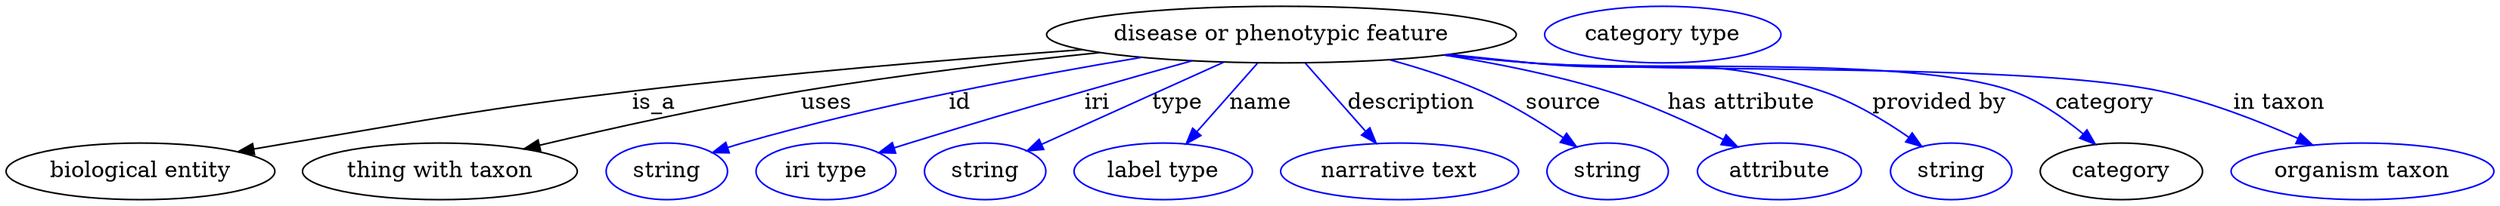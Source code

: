 digraph {
	graph [bb="0,0,1575.3,123"];
	node [label="\N"];
	"disease or phenotypic feature"	[height=0.5,
		label="disease or phenotypic feature",
		pos="808.14,105",
		width=4.1344];
	"biological entity"	[height=0.5,
		pos="85.142,18",
		width=2.3651];
	"disease or phenotypic feature" -> "biological entity"	[label=is_a,
		lp="410.14,61.5",
		pos="e,147.04,30.448 681.7,95.434 600.07,89.368 491.67,80.308 396.14,69 299.27,57.532 275.37,52.015 179.14,36 172,34.811 164.56,33.534 \
157.13,32.232"];
	"thing with taxon"	[height=0.5,
		pos="275.14,18",
		width=2.4192];
	"disease or phenotypic feature" -> "thing with taxon"	[label=uses,
		lp="519.64,61.5",
		pos="e,328.74,32.37 692.98,93.575 635.71,87.683 565.57,79.4 503.14,69 447.1,59.663 384.05,45.555 338.48,34.703"];
	id	[color=blue,
		height=0.5,
		label=string,
		pos="418.14,18",
		width=1.0652];
	"disease or phenotypic feature" -> id	[color=blue,
		label=id,
		lp="604.14,61.5",
		pos="e,447.15,29.922 719.69,90.522 650.07,78.932 550.98,60.254 466.14,36 463.04,35.113 459.85,34.133 456.65,33.106",
		style=solid];
	iri	[color=blue,
		height=0.5,
		label="iri type",
		pos="519.14,18",
		width=1.2277];
	"disease or phenotypic feature" -> iri	[color=blue,
		label=iri,
		lp="691.14,61.5",
		pos="e,552.82,29.681 751.14,88.279 729.79,82.326 705.33,75.433 683.14,69 634.12,54.785 621.93,50.997 573.14,36 569.65,34.926 566.03,33.805 \
562.4,32.674",
		style=solid];
	type	[color=blue,
		height=0.5,
		label=string,
		pos="620.14,18",
		width=1.0652];
	"disease or phenotypic feature" -> type	[color=blue,
		label=type,
		lp="742.14,61.5",
		pos="e,646.73,31.023 771.45,87.409 738.09,72.327 689.16,50.204 656.05,35.234",
		style=solid];
	name	[color=blue,
		height=0.5,
		label="label type",
		pos="733.14,18",
		width=1.5707];
	"disease or phenotypic feature" -> name	[color=blue,
		label=name,
		lp="795.14,61.5",
		pos="e,747.79,35.597 792.97,86.799 781.94,74.309 766.88,57.236 754.63,43.348",
		style=solid];
	description	[color=blue,
		height=0.5,
		label="narrative text",
		pos="883.14,18",
		width=2.0943];
	"disease or phenotypic feature" -> description	[color=blue,
		label=description,
		lp="890.64,61.5",
		pos="e,868.24,35.885 823.32,86.799 834.27,74.39 849.21,57.458 861.42,43.618",
		style=solid];
	source	[color=blue,
		height=0.5,
		label=string,
		pos="1015.1,18",
		width=1.0652];
	"disease or phenotypic feature" -> source	[color=blue,
		label=source,
		lp="987.14,61.5",
		pos="e,995.33,33.664 876.63,89.018 895.95,83.756 916.71,77.092 935.14,69 953.32,61.018 972.22,49.386 987.08,39.349",
		style=solid];
	"has attribute"	[color=blue,
		height=0.5,
		label=attribute,
		pos="1123.1,18",
		width=1.4443];
	"disease or phenotypic feature" -> "has attribute"	[color=blue,
		label="has attribute",
		lp="1099.1,61.5",
		pos="e,1096.9,33.584 911.54,92.045 945.04,86.713 982.07,79.25 1015.1,69 1040.3,61.203 1067.2,48.773 1087.8,38.257",
		style=solid];
	"provided by"	[color=blue,
		height=0.5,
		label=string,
		pos="1231.1,18",
		width=1.0652];
	"disease or phenotypic feature" -> "provided by"	[color=blue,
		label="provided by",
		lp="1223.6,61.5",
		pos="e,1212.4,34.015 914.79,92.383 931.96,90.554 949.54,88.705 966.14,87 1047.9,78.605 1072.3,95.258 1150.1,69 1169.5,62.466 1189.1,50.57 \
1204.1,40.02",
		style=solid];
	category	[height=0.5,
		pos="1339.1,18",
		width=1.4263];
	"disease or phenotypic feature" -> category	[color=blue,
		label=category,
		lp="1328.6,61.5",
		pos="e,1322.6,35.222 912.19,92.088 930.17,90.234 948.68,88.455 966.14,87 1033.6,81.379 1206.4,91.766 1270.1,69 1286.6,63.121 1302.6,52.022 \
1315,41.772",
		style=solid];
	"in taxon"	[color=blue,
		height=0.5,
		label="organism taxon",
		pos="1492.1,18",
		width=2.3109];
	"disease or phenotypic feature" -> "in taxon"	[color=blue,
		label="in taxon",
		lp="1439.1,61.5",
		pos="e,1460.4,34.762 911.32,91.967 929.57,90.106 948.4,88.354 966.14,87 1054.4,80.261 1277.5,87.352 1364.1,69 1394.2,62.626 1426.5,49.996 \
1451.1,39.025",
		style=solid];
	"named thing_category"	[color=blue,
		height=0.5,
		label="category type",
		pos="1050.1,105",
		width=2.0762];
}
